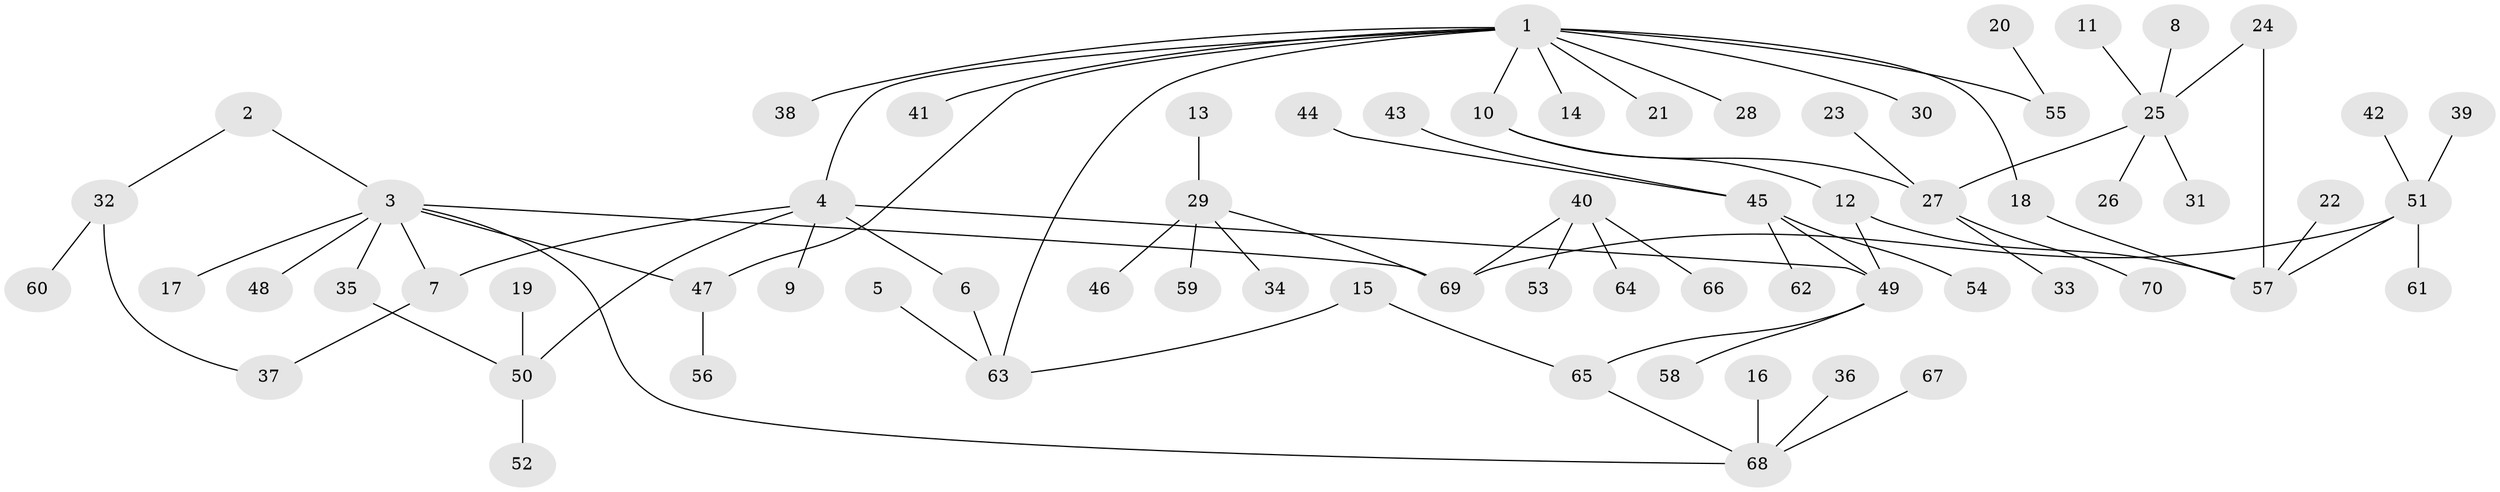 // original degree distribution, {9: 0.014285714285714285, 3: 0.09285714285714286, 4: 0.1, 5: 0.014285714285714285, 6: 0.04285714285714286, 2: 0.2571428571428571, 1: 0.4785714285714286}
// Generated by graph-tools (version 1.1) at 2025/25/03/09/25 03:25:27]
// undirected, 70 vertices, 79 edges
graph export_dot {
graph [start="1"]
  node [color=gray90,style=filled];
  1;
  2;
  3;
  4;
  5;
  6;
  7;
  8;
  9;
  10;
  11;
  12;
  13;
  14;
  15;
  16;
  17;
  18;
  19;
  20;
  21;
  22;
  23;
  24;
  25;
  26;
  27;
  28;
  29;
  30;
  31;
  32;
  33;
  34;
  35;
  36;
  37;
  38;
  39;
  40;
  41;
  42;
  43;
  44;
  45;
  46;
  47;
  48;
  49;
  50;
  51;
  52;
  53;
  54;
  55;
  56;
  57;
  58;
  59;
  60;
  61;
  62;
  63;
  64;
  65;
  66;
  67;
  68;
  69;
  70;
  1 -- 4 [weight=1.0];
  1 -- 10 [weight=1.0];
  1 -- 14 [weight=1.0];
  1 -- 18 [weight=1.0];
  1 -- 21 [weight=1.0];
  1 -- 28 [weight=1.0];
  1 -- 30 [weight=1.0];
  1 -- 38 [weight=1.0];
  1 -- 41 [weight=1.0];
  1 -- 47 [weight=1.0];
  1 -- 55 [weight=1.0];
  1 -- 63 [weight=1.0];
  2 -- 3 [weight=1.0];
  2 -- 32 [weight=1.0];
  3 -- 7 [weight=1.0];
  3 -- 17 [weight=1.0];
  3 -- 35 [weight=1.0];
  3 -- 47 [weight=1.0];
  3 -- 48 [weight=1.0];
  3 -- 68 [weight=1.0];
  3 -- 69 [weight=1.0];
  4 -- 6 [weight=1.0];
  4 -- 7 [weight=1.0];
  4 -- 9 [weight=1.0];
  4 -- 49 [weight=1.0];
  4 -- 50 [weight=1.0];
  5 -- 63 [weight=1.0];
  6 -- 63 [weight=1.0];
  7 -- 37 [weight=1.0];
  8 -- 25 [weight=1.0];
  10 -- 12 [weight=1.0];
  10 -- 27 [weight=1.0];
  11 -- 25 [weight=1.0];
  12 -- 49 [weight=1.0];
  12 -- 57 [weight=1.0];
  13 -- 29 [weight=1.0];
  15 -- 63 [weight=1.0];
  15 -- 65 [weight=1.0];
  16 -- 68 [weight=1.0];
  18 -- 57 [weight=1.0];
  19 -- 50 [weight=1.0];
  20 -- 55 [weight=1.0];
  22 -- 57 [weight=1.0];
  23 -- 27 [weight=1.0];
  24 -- 25 [weight=1.0];
  24 -- 57 [weight=1.0];
  25 -- 26 [weight=1.0];
  25 -- 27 [weight=1.0];
  25 -- 31 [weight=1.0];
  27 -- 33 [weight=1.0];
  27 -- 70 [weight=1.0];
  29 -- 34 [weight=1.0];
  29 -- 46 [weight=1.0];
  29 -- 59 [weight=1.0];
  29 -- 69 [weight=1.0];
  32 -- 37 [weight=1.0];
  32 -- 60 [weight=1.0];
  35 -- 50 [weight=1.0];
  36 -- 68 [weight=1.0];
  39 -- 51 [weight=1.0];
  40 -- 53 [weight=1.0];
  40 -- 64 [weight=1.0];
  40 -- 66 [weight=1.0];
  40 -- 69 [weight=1.0];
  42 -- 51 [weight=1.0];
  43 -- 45 [weight=1.0];
  44 -- 45 [weight=1.0];
  45 -- 49 [weight=1.0];
  45 -- 54 [weight=1.0];
  45 -- 62 [weight=1.0];
  47 -- 56 [weight=1.0];
  49 -- 58 [weight=1.0];
  49 -- 65 [weight=1.0];
  50 -- 52 [weight=1.0];
  51 -- 57 [weight=1.0];
  51 -- 61 [weight=1.0];
  51 -- 69 [weight=1.0];
  65 -- 68 [weight=1.0];
  67 -- 68 [weight=1.0];
}
